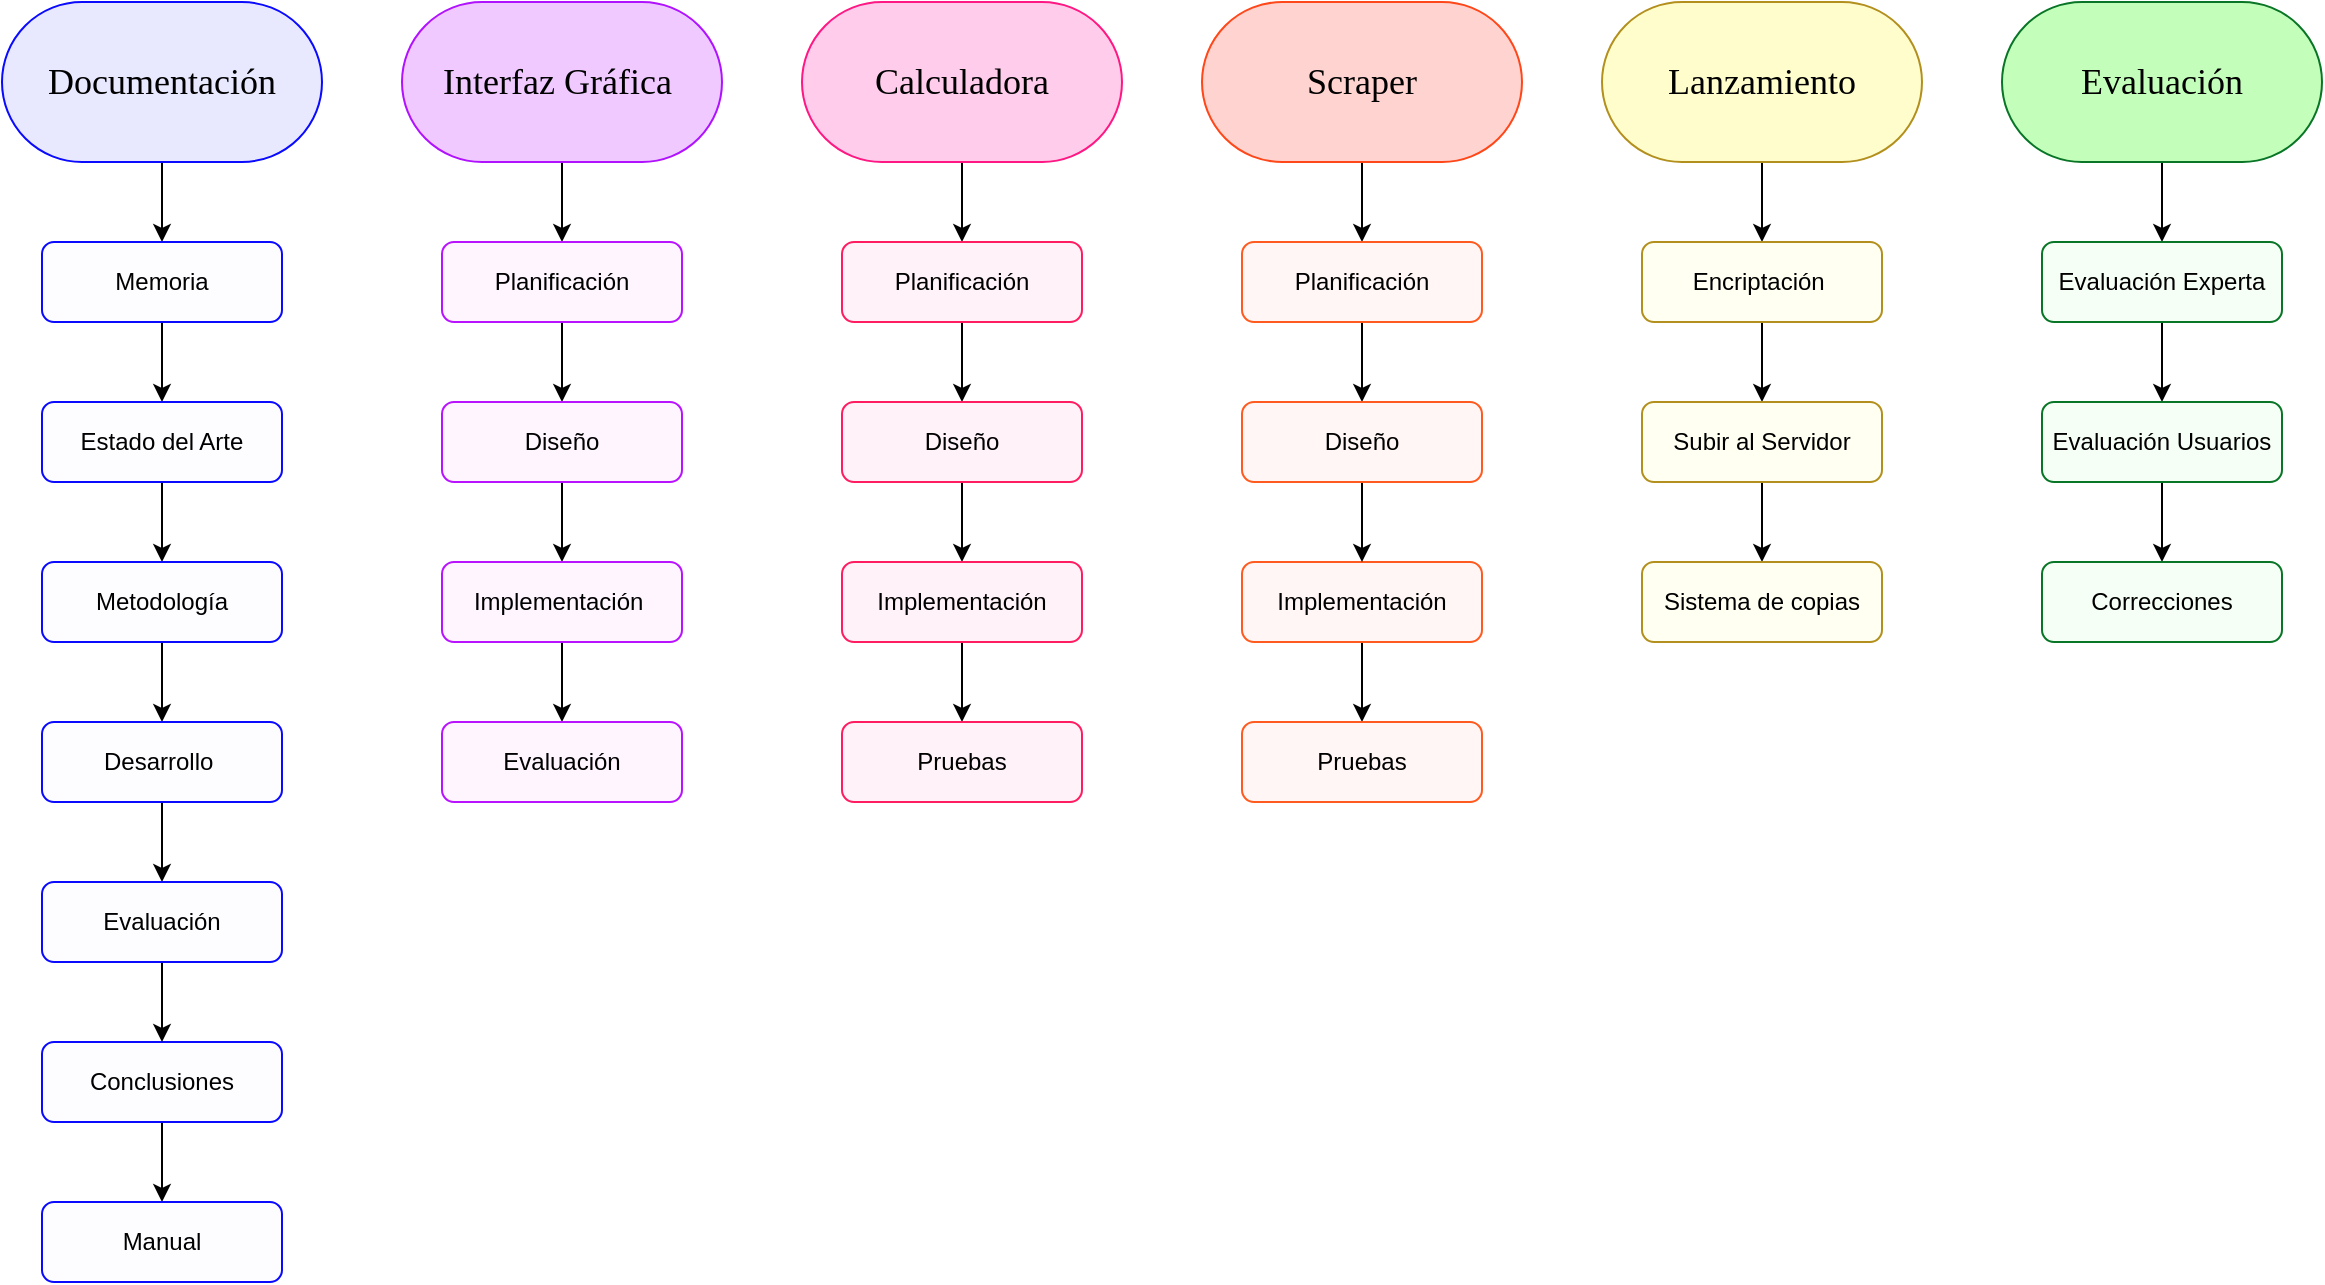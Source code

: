 <mxfile version="17.4.0" type="device"><diagram id="MhYskeNoEl5SRYsG8Hqk" name="Page-1"><mxGraphModel dx="3460" dy="1630" grid="1" gridSize="10" guides="1" tooltips="1" connect="1" arrows="1" fold="1" page="1" pageScale="1" pageWidth="827" pageHeight="1169" math="0" shadow="0"><root><mxCell id="0"/><mxCell id="1" parent="0"/><mxCell id="CDXh9K24z2of583iJy1U-1" style="edgeStyle=orthogonalEdgeStyle;rounded=0;orthogonalLoop=1;jettySize=auto;html=1;exitX=0.5;exitY=1;exitDx=0;exitDy=0;entryX=0.5;entryY=0;entryDx=0;entryDy=0;" parent="1" source="4P66tRD0-eve_eqGrUHn-2" target="4P66tRD0-eve_eqGrUHn-3" edge="1"><mxGeometry relative="1" as="geometry"/></mxCell><mxCell id="4P66tRD0-eve_eqGrUHn-2" value="&lt;font face=&quot;Berlin Sans FB Demi&quot;&gt;&lt;span style=&quot;font-size: 18px&quot;&gt;Documentación&lt;/span&gt;&lt;/font&gt;" style="rounded=1;whiteSpace=wrap;html=1;arcSize=50;strokeColor=#0A0AFF;fillColor=#E8E8FF;" parent="1" vertex="1"><mxGeometry y="160" width="160" height="80" as="geometry"/></mxCell><mxCell id="CDXh9K24z2of583iJy1U-2" style="edgeStyle=orthogonalEdgeStyle;rounded=0;orthogonalLoop=1;jettySize=auto;html=1;exitX=0.5;exitY=1;exitDx=0;exitDy=0;" parent="1" source="4P66tRD0-eve_eqGrUHn-3" target="4P66tRD0-eve_eqGrUHn-5" edge="1"><mxGeometry relative="1" as="geometry"/></mxCell><mxCell id="4P66tRD0-eve_eqGrUHn-3" value="Memoria" style="rounded=1;whiteSpace=wrap;html=1;strokeColor=#0A0AFF;fillColor=#FDFCFF;" parent="1" vertex="1"><mxGeometry x="20" y="280" width="120" height="40" as="geometry"/></mxCell><mxCell id="CDXh9K24z2of583iJy1U-3" value="" style="edgeStyle=orthogonalEdgeStyle;rounded=0;orthogonalLoop=1;jettySize=auto;html=1;" parent="1" source="4P66tRD0-eve_eqGrUHn-5" target="4P66tRD0-eve_eqGrUHn-6" edge="1"><mxGeometry relative="1" as="geometry"/></mxCell><mxCell id="4P66tRD0-eve_eqGrUHn-5" value="Estado del Arte" style="rounded=1;whiteSpace=wrap;html=1;strokeColor=#0A0AFF;fillColor=#FDFCFF;" parent="1" vertex="1"><mxGeometry x="20" y="360" width="120" height="40" as="geometry"/></mxCell><mxCell id="CDXh9K24z2of583iJy1U-4" value="" style="edgeStyle=orthogonalEdgeStyle;rounded=0;orthogonalLoop=1;jettySize=auto;html=1;" parent="1" source="4P66tRD0-eve_eqGrUHn-6" target="4P66tRD0-eve_eqGrUHn-7" edge="1"><mxGeometry relative="1" as="geometry"/></mxCell><mxCell id="4P66tRD0-eve_eqGrUHn-6" value="Metodología" style="rounded=1;whiteSpace=wrap;html=1;strokeColor=#0A0AFF;fillColor=#FDFCFF;" parent="1" vertex="1"><mxGeometry x="20" y="440" width="120" height="40" as="geometry"/></mxCell><mxCell id="CDXh9K24z2of583iJy1U-5" value="" style="edgeStyle=orthogonalEdgeStyle;rounded=0;orthogonalLoop=1;jettySize=auto;html=1;" parent="1" source="4P66tRD0-eve_eqGrUHn-7" target="4P66tRD0-eve_eqGrUHn-32" edge="1"><mxGeometry relative="1" as="geometry"/></mxCell><mxCell id="4P66tRD0-eve_eqGrUHn-7" value="Desarrollo&amp;nbsp;" style="rounded=1;whiteSpace=wrap;html=1;strokeColor=#0A0AFF;fillColor=#FDFCFF;" parent="1" vertex="1"><mxGeometry x="20" y="520" width="120" height="40" as="geometry"/></mxCell><mxCell id="CDXh9K24z2of583iJy1U-27" style="edgeStyle=orthogonalEdgeStyle;rounded=0;orthogonalLoop=1;jettySize=auto;html=1;exitX=0.5;exitY=1;exitDx=0;exitDy=0;" parent="1" source="4P66tRD0-eve_eqGrUHn-8" target="CDXh9K24z2of583iJy1U-26" edge="1"><mxGeometry relative="1" as="geometry"/></mxCell><mxCell id="4P66tRD0-eve_eqGrUHn-8" value="Conclusiones" style="rounded=1;whiteSpace=wrap;html=1;strokeColor=#0A0AFF;fillColor=#FDFCFF;" parent="1" vertex="1"><mxGeometry x="20" y="680" width="120" height="40" as="geometry"/></mxCell><mxCell id="CDXh9K24z2of583iJy1U-6" style="edgeStyle=orthogonalEdgeStyle;rounded=0;orthogonalLoop=1;jettySize=auto;html=1;exitX=0.5;exitY=1;exitDx=0;exitDy=0;" parent="1" source="4P66tRD0-eve_eqGrUHn-9" target="4P66tRD0-eve_eqGrUHn-10" edge="1"><mxGeometry relative="1" as="geometry"/></mxCell><mxCell id="4P66tRD0-eve_eqGrUHn-9" value="&lt;font face=&quot;Berlin Sans FB Demi&quot;&gt;&lt;span style=&quot;font-size: 18px&quot;&gt;Interfaz Gráfica&amp;nbsp;&lt;/span&gt;&lt;/font&gt;" style="rounded=1;whiteSpace=wrap;html=1;arcSize=50;strokeColor=#B012FF;fillColor=#EFC9FF;" parent="1" vertex="1"><mxGeometry x="200" y="160" width="160" height="80" as="geometry"/></mxCell><mxCell id="CDXh9K24z2of583iJy1U-7" style="edgeStyle=orthogonalEdgeStyle;rounded=0;orthogonalLoop=1;jettySize=auto;html=1;exitX=0.5;exitY=1;exitDx=0;exitDy=0;entryX=0.5;entryY=0;entryDx=0;entryDy=0;" parent="1" source="4P66tRD0-eve_eqGrUHn-10" target="4P66tRD0-eve_eqGrUHn-11" edge="1"><mxGeometry relative="1" as="geometry"/></mxCell><mxCell id="4P66tRD0-eve_eqGrUHn-10" value="Planificación" style="rounded=1;whiteSpace=wrap;html=1;fillColor=#FFF5FF;strokeColor=#B812FF;" parent="1" vertex="1"><mxGeometry x="220" y="280" width="120" height="40" as="geometry"/></mxCell><mxCell id="CDXh9K24z2of583iJy1U-8" style="edgeStyle=orthogonalEdgeStyle;rounded=0;orthogonalLoop=1;jettySize=auto;html=1;exitX=0.5;exitY=1;exitDx=0;exitDy=0;entryX=0.5;entryY=0;entryDx=0;entryDy=0;" parent="1" source="4P66tRD0-eve_eqGrUHn-11" target="4P66tRD0-eve_eqGrUHn-12" edge="1"><mxGeometry relative="1" as="geometry"/></mxCell><mxCell id="4P66tRD0-eve_eqGrUHn-11" value="Diseño" style="rounded=1;whiteSpace=wrap;html=1;fillColor=#FFF5FF;strokeColor=#B812FF;" parent="1" vertex="1"><mxGeometry x="220" y="360" width="120" height="40" as="geometry"/></mxCell><mxCell id="CDXh9K24z2of583iJy1U-9" style="edgeStyle=orthogonalEdgeStyle;rounded=0;orthogonalLoop=1;jettySize=auto;html=1;exitX=0.5;exitY=1;exitDx=0;exitDy=0;entryX=0.5;entryY=0;entryDx=0;entryDy=0;" parent="1" source="4P66tRD0-eve_eqGrUHn-12" target="4P66tRD0-eve_eqGrUHn-13" edge="1"><mxGeometry relative="1" as="geometry"/></mxCell><mxCell id="4P66tRD0-eve_eqGrUHn-12" value="Implementación&amp;nbsp;" style="rounded=1;whiteSpace=wrap;html=1;fillColor=#FFF5FF;strokeColor=#B812FF;" parent="1" vertex="1"><mxGeometry x="220" y="440" width="120" height="40" as="geometry"/></mxCell><mxCell id="4P66tRD0-eve_eqGrUHn-13" value="Evaluación" style="rounded=1;whiteSpace=wrap;html=1;fillColor=#FFF5FF;strokeColor=#B812FF;" parent="1" vertex="1"><mxGeometry x="220" y="520" width="120" height="40" as="geometry"/></mxCell><mxCell id="CDXh9K24z2of583iJy1U-10" style="edgeStyle=orthogonalEdgeStyle;rounded=0;orthogonalLoop=1;jettySize=auto;html=1;exitX=0.5;exitY=1;exitDx=0;exitDy=0;entryX=0.5;entryY=0;entryDx=0;entryDy=0;" parent="1" source="4P66tRD0-eve_eqGrUHn-14" target="4P66tRD0-eve_eqGrUHn-15" edge="1"><mxGeometry relative="1" as="geometry"/></mxCell><mxCell id="4P66tRD0-eve_eqGrUHn-14" value="&lt;font face=&quot;Berlin Sans FB Demi&quot;&gt;&lt;span style=&quot;font-size: 18px&quot;&gt;Calculadora&lt;/span&gt;&lt;/font&gt;" style="rounded=1;whiteSpace=wrap;html=1;arcSize=50;fillColor=#FFCCEC;strokeColor=#FF1783;" parent="1" vertex="1"><mxGeometry x="400" y="160" width="160" height="80" as="geometry"/></mxCell><mxCell id="CDXh9K24z2of583iJy1U-11" style="edgeStyle=orthogonalEdgeStyle;rounded=0;orthogonalLoop=1;jettySize=auto;html=1;exitX=0.5;exitY=1;exitDx=0;exitDy=0;entryX=0.5;entryY=0;entryDx=0;entryDy=0;" parent="1" source="4P66tRD0-eve_eqGrUHn-15" target="4P66tRD0-eve_eqGrUHn-16" edge="1"><mxGeometry relative="1" as="geometry"/></mxCell><mxCell id="4P66tRD0-eve_eqGrUHn-15" value="Planificación" style="rounded=1;whiteSpace=wrap;html=1;strokeColor=#FF1C60;fillColor=#FFF2F8;" parent="1" vertex="1"><mxGeometry x="420" y="280" width="120" height="40" as="geometry"/></mxCell><mxCell id="CDXh9K24z2of583iJy1U-12" style="edgeStyle=orthogonalEdgeStyle;rounded=0;orthogonalLoop=1;jettySize=auto;html=1;exitX=0.5;exitY=1;exitDx=0;exitDy=0;entryX=0.5;entryY=0;entryDx=0;entryDy=0;" parent="1" source="4P66tRD0-eve_eqGrUHn-16" target="4P66tRD0-eve_eqGrUHn-19" edge="1"><mxGeometry relative="1" as="geometry"/></mxCell><mxCell id="4P66tRD0-eve_eqGrUHn-16" value="Diseño" style="rounded=1;whiteSpace=wrap;html=1;strokeColor=#FF1C60;fillColor=#FFF2F8;" parent="1" vertex="1"><mxGeometry x="420" y="360" width="120" height="40" as="geometry"/></mxCell><mxCell id="CDXh9K24z2of583iJy1U-13" style="edgeStyle=orthogonalEdgeStyle;rounded=0;orthogonalLoop=1;jettySize=auto;html=1;exitX=0.5;exitY=1;exitDx=0;exitDy=0;" parent="1" source="4P66tRD0-eve_eqGrUHn-19" target="4P66tRD0-eve_eqGrUHn-20" edge="1"><mxGeometry relative="1" as="geometry"/></mxCell><mxCell id="4P66tRD0-eve_eqGrUHn-19" value="Implementación" style="rounded=1;whiteSpace=wrap;html=1;strokeColor=#FF1C60;fillColor=#FFF2F8;" parent="1" vertex="1"><mxGeometry x="420" y="440" width="120" height="40" as="geometry"/></mxCell><mxCell id="4P66tRD0-eve_eqGrUHn-20" value="Pruebas" style="rounded=1;whiteSpace=wrap;html=1;strokeColor=#FF1C60;fillColor=#FFF2F8;" parent="1" vertex="1"><mxGeometry x="420" y="520" width="120" height="40" as="geometry"/></mxCell><mxCell id="CDXh9K24z2of583iJy1U-14" style="edgeStyle=orthogonalEdgeStyle;rounded=0;orthogonalLoop=1;jettySize=auto;html=1;exitX=0.5;exitY=1;exitDx=0;exitDy=0;entryX=0.5;entryY=0;entryDx=0;entryDy=0;" parent="1" source="4P66tRD0-eve_eqGrUHn-21" target="4P66tRD0-eve_eqGrUHn-23" edge="1"><mxGeometry relative="1" as="geometry"/></mxCell><mxCell id="4P66tRD0-eve_eqGrUHn-21" value="&lt;font face=&quot;Berlin Sans FB Demi&quot;&gt;&lt;span style=&quot;font-size: 18px&quot;&gt;Scraper&lt;/span&gt;&lt;/font&gt;" style="rounded=1;whiteSpace=wrap;html=1;arcSize=50;fillColor=#FFD3CF;strokeColor=#FF4719;" parent="1" vertex="1"><mxGeometry x="600" y="160" width="160" height="80" as="geometry"/></mxCell><mxCell id="CDXh9K24z2of583iJy1U-15" style="edgeStyle=orthogonalEdgeStyle;rounded=0;orthogonalLoop=1;jettySize=auto;html=1;exitX=0.5;exitY=1;exitDx=0;exitDy=0;entryX=0.5;entryY=0;entryDx=0;entryDy=0;" parent="1" source="4P66tRD0-eve_eqGrUHn-23" target="4P66tRD0-eve_eqGrUHn-33" edge="1"><mxGeometry relative="1" as="geometry"/></mxCell><mxCell id="4P66tRD0-eve_eqGrUHn-23" value="Planificación" style="rounded=1;whiteSpace=wrap;html=1;strokeColor=#FF5A1F;fillColor=#FFF6F5;" parent="1" vertex="1"><mxGeometry x="620" y="280" width="120" height="40" as="geometry"/></mxCell><mxCell id="CDXh9K24z2of583iJy1U-17" style="edgeStyle=orthogonalEdgeStyle;rounded=0;orthogonalLoop=1;jettySize=auto;html=1;exitX=0.5;exitY=1;exitDx=0;exitDy=0;entryX=0.5;entryY=0;entryDx=0;entryDy=0;" parent="1" source="4P66tRD0-eve_eqGrUHn-24" target="4P66tRD0-eve_eqGrUHn-25" edge="1"><mxGeometry relative="1" as="geometry"/></mxCell><mxCell id="4P66tRD0-eve_eqGrUHn-24" value="Implementación" style="rounded=1;whiteSpace=wrap;html=1;strokeColor=#FF5A1F;fillColor=#FFF6F5;" parent="1" vertex="1"><mxGeometry x="620" y="440" width="120" height="40" as="geometry"/></mxCell><mxCell id="4P66tRD0-eve_eqGrUHn-25" value="Pruebas" style="rounded=1;whiteSpace=wrap;html=1;strokeColor=#FF5A1F;fillColor=#FFF6F5;" parent="1" vertex="1"><mxGeometry x="620" y="520" width="120" height="40" as="geometry"/></mxCell><mxCell id="CDXh9K24z2of583iJy1U-18" style="edgeStyle=orthogonalEdgeStyle;rounded=0;orthogonalLoop=1;jettySize=auto;html=1;exitX=0.5;exitY=1;exitDx=0;exitDy=0;entryX=0.5;entryY=0;entryDx=0;entryDy=0;" parent="1" source="4P66tRD0-eve_eqGrUHn-26" target="4P66tRD0-eve_eqGrUHn-28" edge="1"><mxGeometry relative="1" as="geometry"/></mxCell><mxCell id="4P66tRD0-eve_eqGrUHn-26" value="&lt;font face=&quot;Berlin Sans FB Demi&quot;&gt;&lt;span style=&quot;font-size: 18px&quot;&gt;Lanzamiento&lt;/span&gt;&lt;/font&gt;" style="rounded=1;whiteSpace=wrap;html=1;arcSize=50;fillColor=#FFFDCC;strokeColor=#B3901E;" parent="1" vertex="1"><mxGeometry x="800" y="160" width="160" height="80" as="geometry"/></mxCell><mxCell id="CDXh9K24z2of583iJy1U-22" style="edgeStyle=orthogonalEdgeStyle;rounded=0;orthogonalLoop=1;jettySize=auto;html=1;exitX=0.5;exitY=1;exitDx=0;exitDy=0;entryX=0.5;entryY=0;entryDx=0;entryDy=0;" parent="1" source="4P66tRD0-eve_eqGrUHn-27" target="4P66tRD0-eve_eqGrUHn-30" edge="1"><mxGeometry relative="1" as="geometry"/></mxCell><mxCell id="4P66tRD0-eve_eqGrUHn-27" value="&lt;font face=&quot;Berlin Sans FB Demi&quot;&gt;&lt;span style=&quot;font-size: 18px&quot;&gt;Evaluación&lt;/span&gt;&lt;/font&gt;" style="rounded=1;whiteSpace=wrap;html=1;arcSize=50;fillColor=#C3FFBA;strokeColor=#097526;" parent="1" vertex="1"><mxGeometry x="1000" y="160" width="160" height="80" as="geometry"/></mxCell><mxCell id="CDXh9K24z2of583iJy1U-20" style="edgeStyle=orthogonalEdgeStyle;rounded=0;orthogonalLoop=1;jettySize=auto;html=1;exitX=0.5;exitY=1;exitDx=0;exitDy=0;entryX=0.5;entryY=0;entryDx=0;entryDy=0;" parent="1" source="4P66tRD0-eve_eqGrUHn-28" target="4P66tRD0-eve_eqGrUHn-29" edge="1"><mxGeometry relative="1" as="geometry"/></mxCell><mxCell id="4P66tRD0-eve_eqGrUHn-28" value="Encriptación&amp;nbsp;" style="rounded=1;whiteSpace=wrap;html=1;fillColor=#FFFFF2;strokeColor=#B3901E;" parent="1" vertex="1"><mxGeometry x="820" y="280" width="120" height="40" as="geometry"/></mxCell><mxCell id="CDXh9K24z2of583iJy1U-21" style="edgeStyle=orthogonalEdgeStyle;rounded=0;orthogonalLoop=1;jettySize=auto;html=1;exitX=0.5;exitY=1;exitDx=0;exitDy=0;entryX=0.5;entryY=0;entryDx=0;entryDy=0;" parent="1" source="4P66tRD0-eve_eqGrUHn-29" target="dMn3MY8hdQIlh8ZL-7X9-1" edge="1"><mxGeometry relative="1" as="geometry"/></mxCell><mxCell id="4P66tRD0-eve_eqGrUHn-29" value="Subir al Servidor" style="rounded=1;whiteSpace=wrap;html=1;fillColor=#FFFFF2;strokeColor=#B3901E;" parent="1" vertex="1"><mxGeometry x="820" y="360" width="120" height="40" as="geometry"/></mxCell><mxCell id="CDXh9K24z2of583iJy1U-23" style="edgeStyle=orthogonalEdgeStyle;rounded=0;orthogonalLoop=1;jettySize=auto;html=1;exitX=0.5;exitY=1;exitDx=0;exitDy=0;entryX=0.5;entryY=0;entryDx=0;entryDy=0;" parent="1" source="4P66tRD0-eve_eqGrUHn-30" target="4P66tRD0-eve_eqGrUHn-31" edge="1"><mxGeometry relative="1" as="geometry"/></mxCell><mxCell id="4P66tRD0-eve_eqGrUHn-30" value="Evaluación Experta" style="rounded=1;whiteSpace=wrap;html=1;strokeColor=#097526;fillColor=#F5FFF5;" parent="1" vertex="1"><mxGeometry x="1020" y="280" width="120" height="40" as="geometry"/></mxCell><mxCell id="CDXh9K24z2of583iJy1U-24" style="edgeStyle=orthogonalEdgeStyle;rounded=0;orthogonalLoop=1;jettySize=auto;html=1;exitX=0.5;exitY=1;exitDx=0;exitDy=0;entryX=0.5;entryY=0;entryDx=0;entryDy=0;" parent="1" source="4P66tRD0-eve_eqGrUHn-31" target="dMn3MY8hdQIlh8ZL-7X9-2" edge="1"><mxGeometry relative="1" as="geometry"/></mxCell><mxCell id="4P66tRD0-eve_eqGrUHn-31" value="Evaluación Usuarios" style="rounded=1;whiteSpace=wrap;html=1;strokeColor=#097526;fillColor=#F5FFF5;" parent="1" vertex="1"><mxGeometry x="1020" y="360" width="120" height="40" as="geometry"/></mxCell><mxCell id="CDXh9K24z2of583iJy1U-25" style="edgeStyle=orthogonalEdgeStyle;rounded=0;orthogonalLoop=1;jettySize=auto;html=1;exitX=0.5;exitY=1;exitDx=0;exitDy=0;entryX=0.5;entryY=0;entryDx=0;entryDy=0;" parent="1" source="4P66tRD0-eve_eqGrUHn-32" target="4P66tRD0-eve_eqGrUHn-8" edge="1"><mxGeometry relative="1" as="geometry"/></mxCell><mxCell id="4P66tRD0-eve_eqGrUHn-32" value="Evaluación" style="rounded=1;whiteSpace=wrap;html=1;strokeColor=#0A0AFF;fillColor=#FDFCFF;" parent="1" vertex="1"><mxGeometry x="20" y="600" width="120" height="40" as="geometry"/></mxCell><mxCell id="CDXh9K24z2of583iJy1U-16" style="edgeStyle=orthogonalEdgeStyle;rounded=0;orthogonalLoop=1;jettySize=auto;html=1;exitX=0.5;exitY=1;exitDx=0;exitDy=0;entryX=0.5;entryY=0;entryDx=0;entryDy=0;" parent="1" source="4P66tRD0-eve_eqGrUHn-33" target="4P66tRD0-eve_eqGrUHn-24" edge="1"><mxGeometry relative="1" as="geometry"/></mxCell><mxCell id="4P66tRD0-eve_eqGrUHn-33" value="Diseño" style="rounded=1;whiteSpace=wrap;html=1;strokeColor=#FF5A1F;fillColor=#FFF6F5;" parent="1" vertex="1"><mxGeometry x="620" y="360" width="120" height="40" as="geometry"/></mxCell><mxCell id="dMn3MY8hdQIlh8ZL-7X9-1" value="&lt;font style=&quot;vertical-align: inherit&quot;&gt;&lt;font style=&quot;vertical-align: inherit&quot;&gt;Sistema de copias&lt;/font&gt;&lt;/font&gt;" style="rounded=1;whiteSpace=wrap;html=1;fillColor=#FFFFF2;strokeColor=#B3901E;" parent="1" vertex="1"><mxGeometry x="820" y="440" width="120" height="40" as="geometry"/></mxCell><mxCell id="dMn3MY8hdQIlh8ZL-7X9-2" value="&lt;font style=&quot;vertical-align: inherit&quot;&gt;&lt;font style=&quot;vertical-align: inherit&quot;&gt;&lt;font style=&quot;vertical-align: inherit&quot;&gt;&lt;font style=&quot;vertical-align: inherit&quot;&gt;Correcciones&lt;/font&gt;&lt;/font&gt;&lt;/font&gt;&lt;/font&gt;" style="rounded=1;whiteSpace=wrap;html=1;strokeColor=#097526;fillColor=#F5FFF5;" parent="1" vertex="1"><mxGeometry x="1020" y="440" width="120" height="40" as="geometry"/></mxCell><mxCell id="CDXh9K24z2of583iJy1U-26" value="Manual" style="rounded=1;whiteSpace=wrap;html=1;strokeColor=#0A0AFF;fillColor=#FDFCFF;" parent="1" vertex="1"><mxGeometry x="20" y="760" width="120" height="40" as="geometry"/></mxCell></root></mxGraphModel></diagram></mxfile>